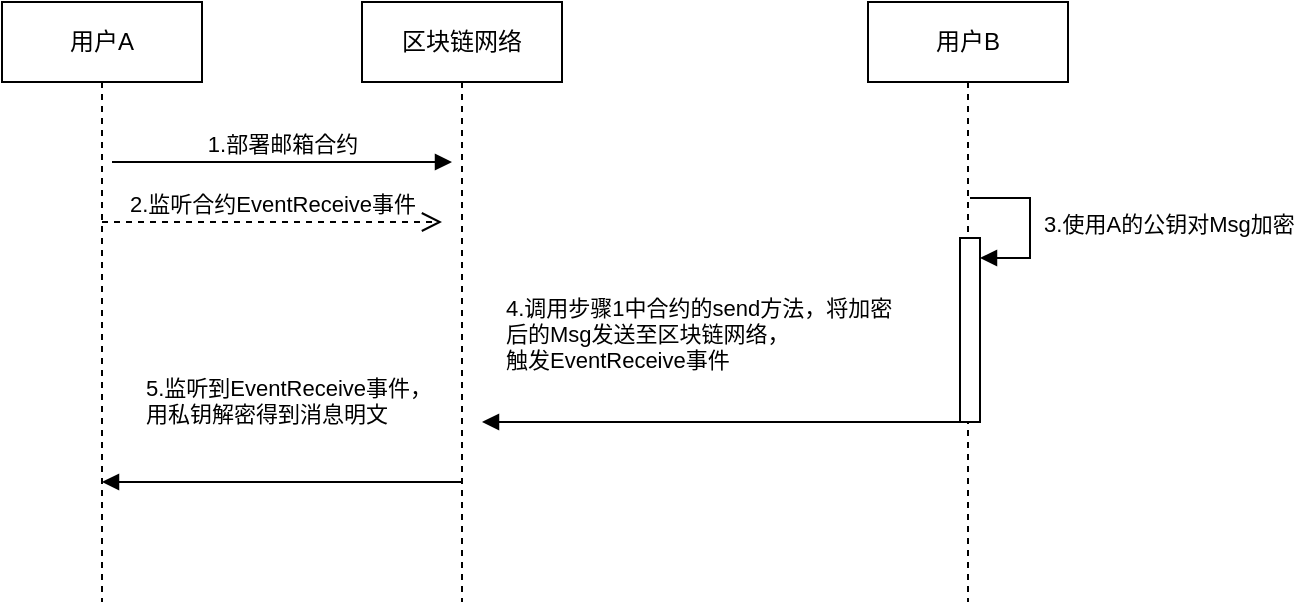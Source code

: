 <mxfile version="21.2.7" type="github">
  <diagram name="Page-1" id="2YBvvXClWsGukQMizWep">
    <mxGraphModel dx="681" dy="364" grid="1" gridSize="10" guides="1" tooltips="1" connect="1" arrows="1" fold="1" page="1" pageScale="1" pageWidth="850" pageHeight="1100" math="0" shadow="0">
      <root>
        <mxCell id="0" />
        <mxCell id="1" parent="0" />
        <mxCell id="aM9ryv3xv72pqoxQDRHE-1" value="用户A" style="shape=umlLifeline;perimeter=lifelinePerimeter;whiteSpace=wrap;html=1;container=0;dropTarget=0;collapsible=0;recursiveResize=0;outlineConnect=0;portConstraint=eastwest;newEdgeStyle={&quot;edgeStyle&quot;:&quot;elbowEdgeStyle&quot;,&quot;elbow&quot;:&quot;vertical&quot;,&quot;curved&quot;:0,&quot;rounded&quot;:0};" parent="1" vertex="1">
          <mxGeometry x="40" y="40" width="100" height="300" as="geometry" />
        </mxCell>
        <mxCell id="aM9ryv3xv72pqoxQDRHE-5" value="区块链网络" style="shape=umlLifeline;perimeter=lifelinePerimeter;whiteSpace=wrap;html=1;container=0;dropTarget=0;collapsible=0;recursiveResize=0;outlineConnect=0;portConstraint=eastwest;newEdgeStyle={&quot;edgeStyle&quot;:&quot;elbowEdgeStyle&quot;,&quot;elbow&quot;:&quot;vertical&quot;,&quot;curved&quot;:0,&quot;rounded&quot;:0};" parent="1" vertex="1">
          <mxGeometry x="220" y="40" width="100" height="300" as="geometry" />
        </mxCell>
        <mxCell id="aM9ryv3xv72pqoxQDRHE-7" value="1.部署邮箱合约" style="html=1;verticalAlign=bottom;endArrow=block;edgeStyle=elbowEdgeStyle;elbow=horizontal;curved=0;rounded=0;" parent="1" edge="1">
          <mxGeometry relative="1" as="geometry">
            <mxPoint x="95" y="120" as="sourcePoint" />
            <Array as="points">
              <mxPoint x="180" y="120" />
            </Array>
            <mxPoint x="265" y="120" as="targetPoint" />
          </mxGeometry>
        </mxCell>
        <mxCell id="kJpjSAabP5wzoCGnjcpb-1" value="用户B" style="shape=umlLifeline;perimeter=lifelinePerimeter;whiteSpace=wrap;html=1;container=0;dropTarget=0;collapsible=0;recursiveResize=0;outlineConnect=0;portConstraint=eastwest;newEdgeStyle={&quot;edgeStyle&quot;:&quot;elbowEdgeStyle&quot;,&quot;elbow&quot;:&quot;vertical&quot;,&quot;curved&quot;:0,&quot;rounded&quot;:0};participant=label;" vertex="1" parent="1">
          <mxGeometry x="473" y="40" width="100" height="300" as="geometry" />
        </mxCell>
        <mxCell id="kJpjSAabP5wzoCGnjcpb-6" value="" style="html=1;points=[];perimeter=orthogonalPerimeter;outlineConnect=0;targetShapes=umlLifeline;portConstraint=eastwest;newEdgeStyle={&quot;edgeStyle&quot;:&quot;elbowEdgeStyle&quot;,&quot;elbow&quot;:&quot;vertical&quot;,&quot;curved&quot;:0,&quot;rounded&quot;:0};" vertex="1" parent="kJpjSAabP5wzoCGnjcpb-1">
          <mxGeometry x="46" y="118" width="10" height="92" as="geometry" />
        </mxCell>
        <mxCell id="kJpjSAabP5wzoCGnjcpb-7" value="&amp;nbsp;3.使用A的公钥对Msg加密" style="html=1;align=left;spacingLeft=2;endArrow=block;rounded=0;edgeStyle=orthogonalEdgeStyle;curved=0;rounded=0;" edge="1" target="kJpjSAabP5wzoCGnjcpb-6" parent="kJpjSAabP5wzoCGnjcpb-1">
          <mxGeometry relative="1" as="geometry">
            <mxPoint x="51" y="98" as="sourcePoint" />
            <Array as="points">
              <mxPoint x="81" y="128" />
            </Array>
          </mxGeometry>
        </mxCell>
        <mxCell id="kJpjSAabP5wzoCGnjcpb-8" value="4.调用步骤1中合约的send方法，将加密&lt;br&gt;后的Msg发送至区块链网络，&lt;br&gt;触发EventReceive事件" style="endArrow=block;endFill=1;html=1;edgeStyle=orthogonalEdgeStyle;align=left;verticalAlign=top;rounded=0;" edge="1" parent="1" source="kJpjSAabP5wzoCGnjcpb-1">
          <mxGeometry x="0.917" y="-70" relative="1" as="geometry">
            <mxPoint x="450" y="220" as="sourcePoint" />
            <mxPoint x="280" y="250" as="targetPoint" />
            <Array as="points">
              <mxPoint x="370" y="250" />
              <mxPoint x="370" y="250" />
            </Array>
            <mxPoint as="offset" />
          </mxGeometry>
        </mxCell>
        <mxCell id="kJpjSAabP5wzoCGnjcpb-14" value="2.监听合约EventReceive事件" style="html=1;verticalAlign=bottom;endArrow=open;dashed=1;endSize=8;edgeStyle=elbowEdgeStyle;elbow=vertical;curved=0;rounded=0;" edge="1" parent="1">
          <mxGeometry relative="1" as="geometry">
            <mxPoint x="260" y="150" as="targetPoint" />
            <mxPoint x="90" y="150" as="sourcePoint" />
          </mxGeometry>
        </mxCell>
        <mxCell id="kJpjSAabP5wzoCGnjcpb-15" value="5.监听到EventReceive事件，&lt;br&gt;用私钥解密得到消息明文" style="endArrow=block;endFill=1;html=1;edgeStyle=orthogonalEdgeStyle;align=left;verticalAlign=top;rounded=0;" edge="1" parent="1">
          <mxGeometry x="0.778" y="-60" relative="1" as="geometry">
            <mxPoint x="270" y="280" as="sourcePoint" />
            <mxPoint x="90" y="280" as="targetPoint" />
            <Array as="points">
              <mxPoint x="180" y="280" />
              <mxPoint x="180" y="280" />
            </Array>
            <mxPoint as="offset" />
          </mxGeometry>
        </mxCell>
      </root>
    </mxGraphModel>
  </diagram>
</mxfile>
